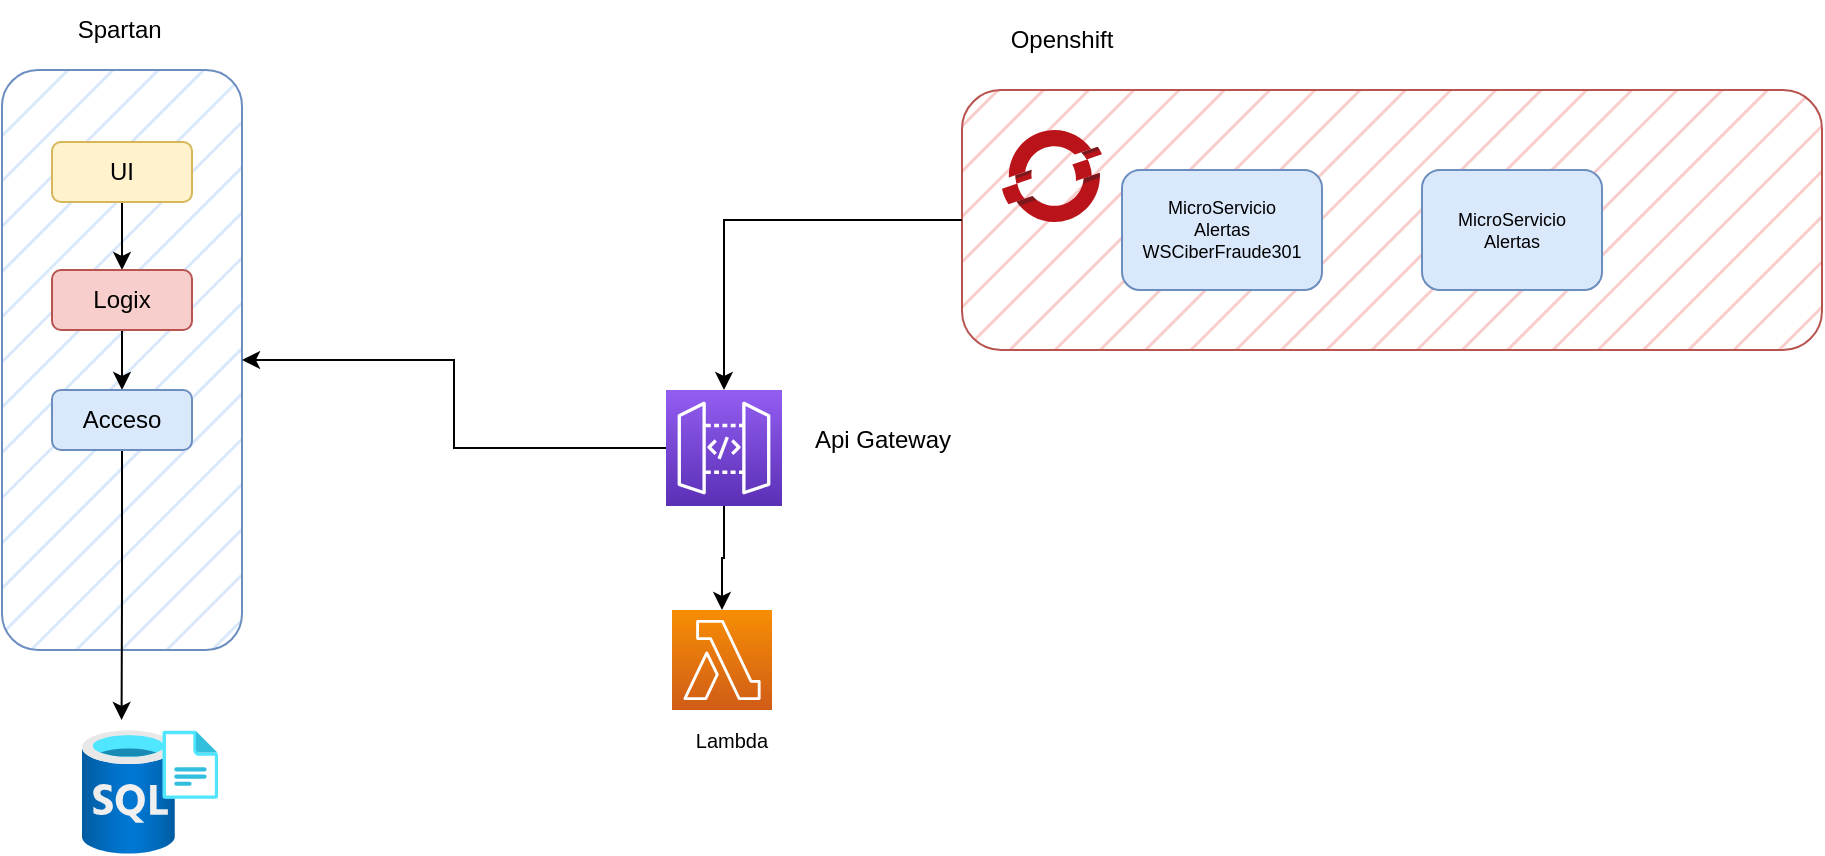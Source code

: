 <mxfile version="21.0.6" type="github">
  <diagram name="Página-1" id="qM4OqVSHpMiwkYs2nGsH">
    <mxGraphModel dx="2327" dy="830" grid="1" gridSize="10" guides="1" tooltips="1" connect="1" arrows="1" fold="1" page="1" pageScale="1" pageWidth="827" pageHeight="1169" math="0" shadow="0">
      <root>
        <mxCell id="0" />
        <mxCell id="1" parent="0" />
        <mxCell id="zWoiS3IFKv8DqLQWhOzp-2" value="" style="sketch=0;points=[[0,0,0],[0.25,0,0],[0.5,0,0],[0.75,0,0],[1,0,0],[0,1,0],[0.25,1,0],[0.5,1,0],[0.75,1,0],[1,1,0],[0,0.25,0],[0,0.5,0],[0,0.75,0],[1,0.25,0],[1,0.5,0],[1,0.75,0]];outlineConnect=0;fontColor=#232F3E;gradientColor=#F78E04;gradientDirection=north;fillColor=#D05C17;strokeColor=#ffffff;dashed=0;verticalLabelPosition=bottom;verticalAlign=top;align=center;html=1;fontSize=12;fontStyle=0;aspect=fixed;shape=mxgraph.aws4.resourceIcon;resIcon=mxgraph.aws4.lambda;" vertex="1" parent="1">
          <mxGeometry x="95" y="310" width="50" height="50" as="geometry" />
        </mxCell>
        <mxCell id="zWoiS3IFKv8DqLQWhOzp-5" value="Lambda" style="text;html=1;strokeColor=none;fillColor=none;align=center;verticalAlign=middle;whiteSpace=wrap;rounded=0;fontSize=10;" vertex="1" parent="1">
          <mxGeometry x="95" y="360" width="60" height="30" as="geometry" />
        </mxCell>
        <mxCell id="zWoiS3IFKv8DqLQWhOzp-8" value="" style="rounded=1;whiteSpace=wrap;html=1;fillColor=#dae8fc;strokeColor=#6c8ebf;fillStyle=hatch;" vertex="1" parent="1">
          <mxGeometry x="-240" y="40" width="120" height="290" as="geometry" />
        </mxCell>
        <mxCell id="zWoiS3IFKv8DqLQWhOzp-9" value="Spartan&amp;nbsp;" style="text;html=1;align=center;verticalAlign=middle;resizable=0;points=[];autosize=1;strokeColor=none;fillColor=none;" vertex="1" parent="1">
          <mxGeometry x="-215" y="5" width="70" height="30" as="geometry" />
        </mxCell>
        <mxCell id="zWoiS3IFKv8DqLQWhOzp-18" style="edgeStyle=orthogonalEdgeStyle;rounded=0;orthogonalLoop=1;jettySize=auto;html=1;entryX=0.5;entryY=0;entryDx=0;entryDy=0;" edge="1" parent="1" source="zWoiS3IFKv8DqLQWhOzp-12" target="zWoiS3IFKv8DqLQWhOzp-13">
          <mxGeometry relative="1" as="geometry" />
        </mxCell>
        <mxCell id="zWoiS3IFKv8DqLQWhOzp-12" value="UI" style="rounded=1;whiteSpace=wrap;html=1;fillColor=#fff2cc;strokeColor=#d6b656;" vertex="1" parent="1">
          <mxGeometry x="-215" y="76" width="70" height="30" as="geometry" />
        </mxCell>
        <mxCell id="zWoiS3IFKv8DqLQWhOzp-17" style="edgeStyle=orthogonalEdgeStyle;rounded=0;orthogonalLoop=1;jettySize=auto;html=1;entryX=0.5;entryY=0;entryDx=0;entryDy=0;" edge="1" parent="1" source="zWoiS3IFKv8DqLQWhOzp-13" target="zWoiS3IFKv8DqLQWhOzp-14">
          <mxGeometry relative="1" as="geometry" />
        </mxCell>
        <mxCell id="zWoiS3IFKv8DqLQWhOzp-13" value="Logix" style="rounded=1;whiteSpace=wrap;html=1;fillColor=#f8cecc;strokeColor=#b85450;" vertex="1" parent="1">
          <mxGeometry x="-215" y="140" width="70" height="30" as="geometry" />
        </mxCell>
        <mxCell id="zWoiS3IFKv8DqLQWhOzp-16" style="edgeStyle=orthogonalEdgeStyle;rounded=0;orthogonalLoop=1;jettySize=auto;html=1;entryX=0.291;entryY=-0.081;entryDx=0;entryDy=0;entryPerimeter=0;" edge="1" parent="1" source="zWoiS3IFKv8DqLQWhOzp-14" target="zWoiS3IFKv8DqLQWhOzp-15">
          <mxGeometry relative="1" as="geometry" />
        </mxCell>
        <mxCell id="zWoiS3IFKv8DqLQWhOzp-14" value="Acceso" style="rounded=1;whiteSpace=wrap;html=1;fillColor=#dae8fc;strokeColor=#6c8ebf;" vertex="1" parent="1">
          <mxGeometry x="-215" y="200" width="70" height="30" as="geometry" />
        </mxCell>
        <mxCell id="zWoiS3IFKv8DqLQWhOzp-15" value="" style="aspect=fixed;html=1;points=[];align=center;image;fontSize=12;image=img/lib/azure2/databases/SQL_Server_Registries.svg;" vertex="1" parent="1">
          <mxGeometry x="-200" y="370" width="68" height="62" as="geometry" />
        </mxCell>
        <mxCell id="zWoiS3IFKv8DqLQWhOzp-19" value="" style="group" vertex="1" connectable="0" parent="1">
          <mxGeometry x="240" y="10" width="430" height="170" as="geometry" />
        </mxCell>
        <mxCell id="2lVs8u2n1RN8bHbPqQJk-1" value="" style="rounded=1;whiteSpace=wrap;html=1;fillStyle=hatch;fillColor=#f8cecc;strokeColor=#b85450;" parent="zWoiS3IFKv8DqLQWhOzp-19" vertex="1">
          <mxGeometry y="40" width="430" height="130" as="geometry" />
        </mxCell>
        <mxCell id="2lVs8u2n1RN8bHbPqQJk-2" value="" style="sketch=0;aspect=fixed;html=1;points=[];align=center;image;fontSize=12;image=img/lib/mscae/OpenShift.svg;" parent="zWoiS3IFKv8DqLQWhOzp-19" vertex="1">
          <mxGeometry x="20" y="60" width="50" height="46" as="geometry" />
        </mxCell>
        <mxCell id="2lVs8u2n1RN8bHbPqQJk-3" value="MicroServicio&lt;br style=&quot;font-size: 9px;&quot;&gt;Alertas&lt;br style=&quot;font-size: 9px;&quot;&gt;WSCiberFraude301" style="rounded=1;whiteSpace=wrap;html=1;fillColor=#dae8fc;strokeColor=#6c8ebf;fontSize=9;" parent="zWoiS3IFKv8DqLQWhOzp-19" vertex="1">
          <mxGeometry x="80" y="80" width="100" height="60" as="geometry" />
        </mxCell>
        <mxCell id="2lVs8u2n1RN8bHbPqQJk-4" value="MicroServicio&lt;br style=&quot;font-size: 9px;&quot;&gt;Alertas" style="rounded=1;whiteSpace=wrap;html=1;fillColor=#dae8fc;strokeColor=#6c8ebf;fontSize=9;" parent="zWoiS3IFKv8DqLQWhOzp-19" vertex="1">
          <mxGeometry x="230" y="80" width="90" height="60" as="geometry" />
        </mxCell>
        <mxCell id="2lVs8u2n1RN8bHbPqQJk-5" value="Openshift" style="text;html=1;strokeColor=none;fillColor=none;align=center;verticalAlign=middle;whiteSpace=wrap;rounded=0;" parent="zWoiS3IFKv8DqLQWhOzp-19" vertex="1">
          <mxGeometry x="20" width="60" height="30" as="geometry" />
        </mxCell>
        <mxCell id="zWoiS3IFKv8DqLQWhOzp-21" style="edgeStyle=orthogonalEdgeStyle;rounded=0;orthogonalLoop=1;jettySize=auto;html=1;" edge="1" parent="1" source="zWoiS3IFKv8DqLQWhOzp-20" target="zWoiS3IFKv8DqLQWhOzp-8">
          <mxGeometry relative="1" as="geometry" />
        </mxCell>
        <mxCell id="zWoiS3IFKv8DqLQWhOzp-23" style="edgeStyle=orthogonalEdgeStyle;rounded=0;orthogonalLoop=1;jettySize=auto;html=1;entryX=0.5;entryY=0;entryDx=0;entryDy=0;entryPerimeter=0;" edge="1" parent="1" source="zWoiS3IFKv8DqLQWhOzp-20" target="zWoiS3IFKv8DqLQWhOzp-2">
          <mxGeometry relative="1" as="geometry" />
        </mxCell>
        <mxCell id="zWoiS3IFKv8DqLQWhOzp-20" value="" style="sketch=0;points=[[0,0,0],[0.25,0,0],[0.5,0,0],[0.75,0,0],[1,0,0],[0,1,0],[0.25,1,0],[0.5,1,0],[0.75,1,0],[1,1,0],[0,0.25,0],[0,0.5,0],[0,0.75,0],[1,0.25,0],[1,0.5,0],[1,0.75,0]];outlineConnect=0;fontColor=#232F3E;gradientColor=#945DF2;gradientDirection=north;fillColor=#5A30B5;strokeColor=#ffffff;dashed=0;verticalLabelPosition=bottom;verticalAlign=top;align=center;html=1;fontSize=12;fontStyle=0;aspect=fixed;shape=mxgraph.aws4.resourceIcon;resIcon=mxgraph.aws4.api_gateway;" vertex="1" parent="1">
          <mxGeometry x="92" y="200" width="58" height="58" as="geometry" />
        </mxCell>
        <mxCell id="zWoiS3IFKv8DqLQWhOzp-22" style="edgeStyle=orthogonalEdgeStyle;rounded=0;orthogonalLoop=1;jettySize=auto;html=1;entryX=0.5;entryY=0;entryDx=0;entryDy=0;entryPerimeter=0;" edge="1" parent="1" source="2lVs8u2n1RN8bHbPqQJk-1" target="zWoiS3IFKv8DqLQWhOzp-20">
          <mxGeometry relative="1" as="geometry" />
        </mxCell>
        <mxCell id="zWoiS3IFKv8DqLQWhOzp-24" value="Api Gateway" style="text;html=1;align=center;verticalAlign=middle;resizable=0;points=[];autosize=1;strokeColor=none;fillColor=none;" vertex="1" parent="1">
          <mxGeometry x="155" y="210" width="90" height="30" as="geometry" />
        </mxCell>
      </root>
    </mxGraphModel>
  </diagram>
</mxfile>
